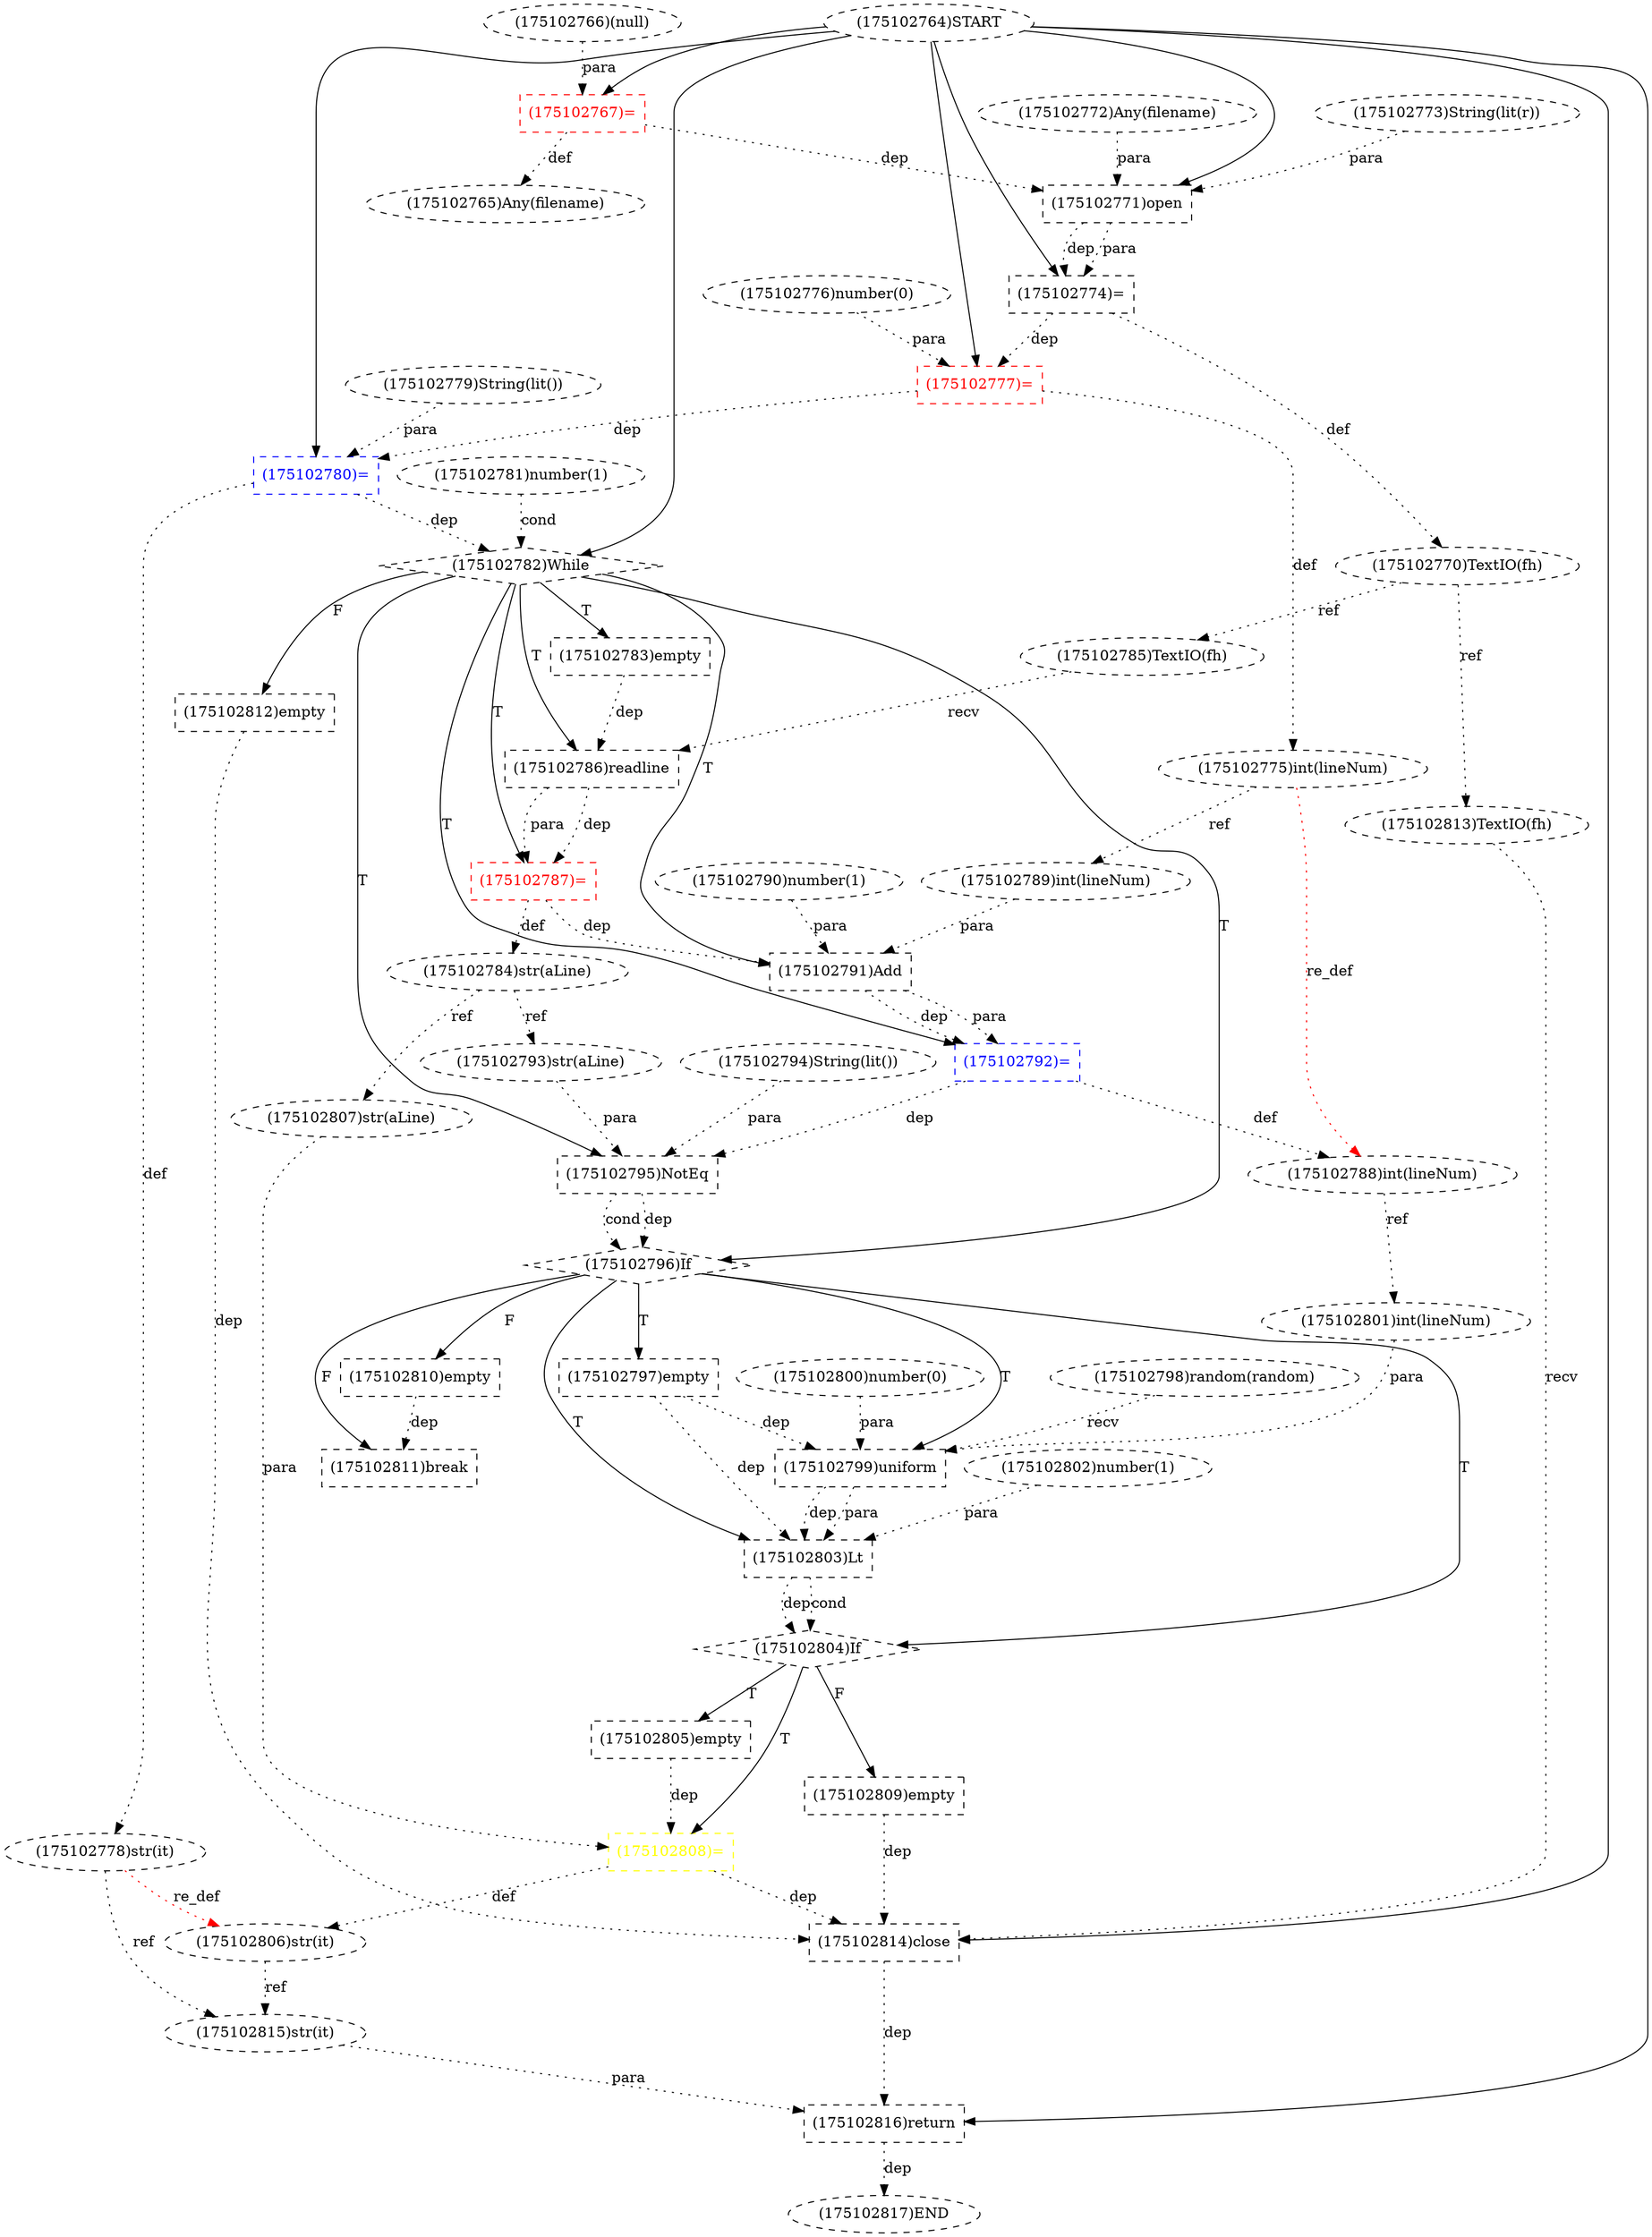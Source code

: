 digraph G {
1 [label="(175102796)If" shape=diamond style=dashed]
2 [label="(175102792)=" shape=box style=dashed color=blue fontcolor=blue]
3 [label="(175102778)str(it)" shape=ellipse style=dashed]
4 [label="(175102770)TextIO(fh)" shape=ellipse style=dashed color=black fontcolor=black]
5 [label="(175102815)str(it)" shape=ellipse style=dashed]
6 [label="(175102814)close" shape=box style=dashed color=black fontcolor=black]
7 [label="(175102798)random(random)" shape=ellipse style=dashed]
8 [label="(175102812)empty" shape=box style=dashed]
9 [label="(175102816)return" shape=box style=dashed]
10 [label="(175102801)int(lineNum)" shape=ellipse style=dashed]
11 [label="(175102791)Add" shape=box style=dashed]
12 [label="(175102797)empty" shape=box style=dashed]
13 [label="(175102765)Any(filename)" shape=ellipse style=dashed]
14 [label="(175102767)=" shape=box style=dashed color=red fontcolor=red]
15 [label="(175102766)(null)" shape=ellipse style=dashed]
16 [label="(175102787)=" shape=box style=dashed color=red fontcolor=red]
17 [label="(175102793)str(aLine)" shape=ellipse style=dashed]
18 [label="(175102804)If" shape=diamond style=dashed]
19 [label="(175102806)str(it)" shape=ellipse style=dashed]
20 [label="(175102785)TextIO(fh)" shape=ellipse style=dashed]
21 [label="(175102794)String(lit())" shape=ellipse style=dashed]
22 [label="(175102809)empty" shape=box style=dashed]
23 [label="(175102800)number(0)" shape=ellipse style=dashed]
24 [label="(175102795)NotEq" shape=box style=dashed]
25 [label="(175102810)empty" shape=box style=dashed]
26 [label="(175102779)String(lit())" shape=ellipse style=dashed]
27 [label="(175102774)=" shape=box style=dashed color=black fontcolor=black]
28 [label="(175102782)While" shape=diamond style=dashed]
29 [label="(175102802)number(1)" shape=ellipse style=dashed]
30 [label="(175102776)number(0)" shape=ellipse style=dashed]
31 [label="(175102808)=" shape=box style=dashed color=yellow fontcolor=yellow]
32 [label="(175102786)readline" shape=box style=dashed]
33 [label="(175102789)int(lineNum)" shape=ellipse style=dashed]
34 [label="(175102764)START" style=dashed]
35 [label="(175102811)break" shape=box style=dashed]
36 [label="(175102790)number(1)" shape=ellipse style=dashed]
37 [label="(175102807)str(aLine)" shape=ellipse style=dashed]
38 [label="(175102771)open" shape=box style=dashed color=black fontcolor=black]
39 [label="(175102805)empty" shape=box style=dashed]
40 [label="(175102773)String(lit(r))" shape=ellipse style=dashed color=black fontcolor=black]
41 [label="(175102772)Any(filename)" shape=ellipse style=dashed]
42 [label="(175102780)=" shape=box style=dashed color=blue fontcolor=blue]
43 [label="(175102775)int(lineNum)" shape=ellipse style=dashed]
44 [label="(175102813)TextIO(fh)" shape=ellipse style=dashed color=black fontcolor=black]
45 [label="(175102783)empty" shape=box style=dashed]
46 [label="(175102788)int(lineNum)" shape=ellipse style=dashed]
47 [label="(175102817)END" style=dashed]
48 [label="(175102777)=" shape=box style=dashed color=red fontcolor=red]
49 [label="(175102781)number(1)" shape=ellipse style=dashed]
50 [label="(175102803)Lt" shape=box style=dashed]
51 [label="(175102784)str(aLine)" shape=ellipse style=dashed]
52 [label="(175102799)uniform" shape=box style=dashed]
28 -> 1 [label="T"];
24 -> 1 [label="dep" style=dotted];
24 -> 1 [label="cond" style=dotted];
28 -> 2 [label="T"];
11 -> 2 [label="dep" style=dotted];
11 -> 2 [label="para" style=dotted];
42 -> 3 [label="def" style=dotted];
27 -> 4 [label="def" style=dotted];
3 -> 5 [label="ref" style=dotted];
19 -> 5 [label="ref" style=dotted];
34 -> 6 [label="" style=solid];
44 -> 6 [label="recv" style=dotted];
8 -> 6 [label="dep" style=dotted];
22 -> 6 [label="dep" style=dotted];
31 -> 6 [label="dep" style=dotted];
28 -> 8 [label="F"];
34 -> 9 [label="" style=solid];
5 -> 9 [label="para" style=dotted];
6 -> 9 [label="dep" style=dotted];
46 -> 10 [label="ref" style=dotted];
28 -> 11 [label="T"];
33 -> 11 [label="para" style=dotted];
36 -> 11 [label="para" style=dotted];
16 -> 11 [label="dep" style=dotted];
1 -> 12 [label="T"];
14 -> 13 [label="def" style=dotted];
34 -> 14 [label="" style=solid];
15 -> 14 [label="para" style=dotted];
28 -> 16 [label="T"];
32 -> 16 [label="dep" style=dotted];
32 -> 16 [label="para" style=dotted];
51 -> 17 [label="ref" style=dotted];
1 -> 18 [label="T"];
50 -> 18 [label="dep" style=dotted];
50 -> 18 [label="cond" style=dotted];
31 -> 19 [label="def" style=dotted];
3 -> 19 [label="re_def" style=dotted color=red];
4 -> 20 [label="ref" style=dotted];
18 -> 22 [label="F"];
28 -> 24 [label="T"];
17 -> 24 [label="para" style=dotted];
21 -> 24 [label="para" style=dotted];
2 -> 24 [label="dep" style=dotted];
1 -> 25 [label="F"];
34 -> 27 [label="" style=solid];
38 -> 27 [label="dep" style=dotted];
38 -> 27 [label="para" style=dotted];
34 -> 28 [label="" style=solid];
49 -> 28 [label="cond" style=dotted];
42 -> 28 [label="dep" style=dotted];
18 -> 31 [label="T"];
37 -> 31 [label="para" style=dotted];
39 -> 31 [label="dep" style=dotted];
28 -> 32 [label="T"];
20 -> 32 [label="recv" style=dotted];
45 -> 32 [label="dep" style=dotted];
43 -> 33 [label="ref" style=dotted];
1 -> 35 [label="F"];
25 -> 35 [label="dep" style=dotted];
51 -> 37 [label="ref" style=dotted];
34 -> 38 [label="" style=solid];
41 -> 38 [label="para" style=dotted];
40 -> 38 [label="para" style=dotted];
14 -> 38 [label="dep" style=dotted];
18 -> 39 [label="T"];
34 -> 42 [label="" style=solid];
26 -> 42 [label="para" style=dotted];
48 -> 42 [label="dep" style=dotted];
48 -> 43 [label="def" style=dotted];
4 -> 44 [label="ref" style=dotted];
28 -> 45 [label="T"];
2 -> 46 [label="def" style=dotted];
43 -> 46 [label="re_def" style=dotted color=red];
9 -> 47 [label="dep" style=dotted];
34 -> 48 [label="" style=solid];
30 -> 48 [label="para" style=dotted];
27 -> 48 [label="dep" style=dotted];
1 -> 50 [label="T"];
52 -> 50 [label="dep" style=dotted];
52 -> 50 [label="para" style=dotted];
29 -> 50 [label="para" style=dotted];
12 -> 50 [label="dep" style=dotted];
16 -> 51 [label="def" style=dotted];
1 -> 52 [label="T"];
7 -> 52 [label="recv" style=dotted];
23 -> 52 [label="para" style=dotted];
10 -> 52 [label="para" style=dotted];
12 -> 52 [label="dep" style=dotted];
}
